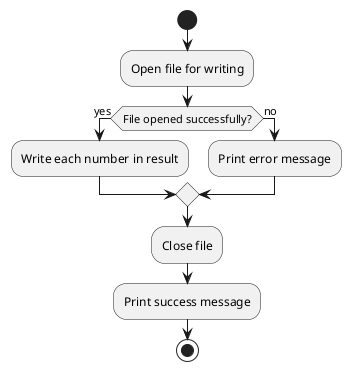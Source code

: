 @startuml

start

:Open file for writing;
if (File opened successfully?) then (yes)
    :Write each number in result;
else (no)
    :Print error message;
endif

:Close file;
:Print success message;

stop

@enduml